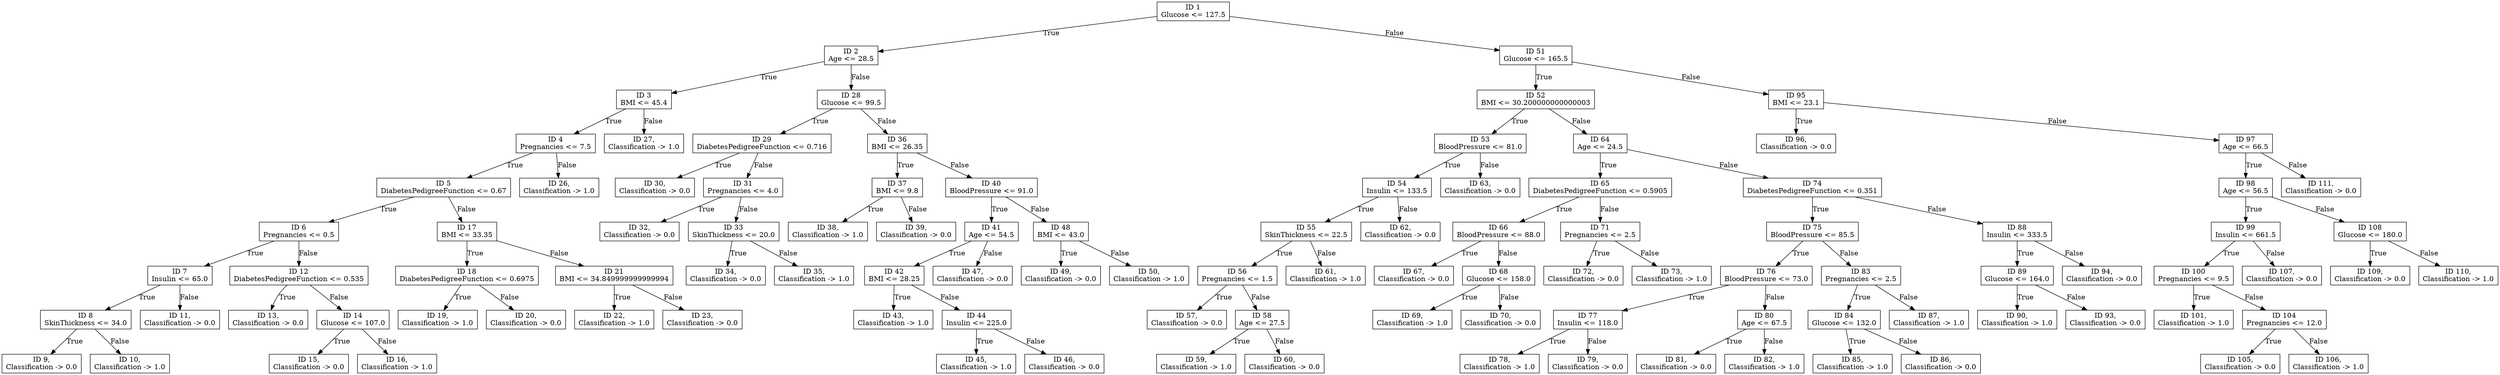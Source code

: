 digraph "Decision Tree" {
	node [shape=rectangle]
	"ID 1
Glucose <= 127.5
" -> "ID 2
Age <= 28.5
" [label=True]
	"ID 1
Glucose <= 127.5
" -> "ID 51
Glucose <= 165.5
" [label=False]
	"ID 2
Age <= 28.5
" -> "ID 3
BMI <= 45.4
" [label=True]
	"ID 2
Age <= 28.5
" -> "ID 28
Glucose <= 99.5
" [label=False]
	"ID 51
Glucose <= 165.5
" -> "ID 52
BMI <= 30.200000000000003
" [label=True]
	"ID 51
Glucose <= 165.5
" -> "ID 95
BMI <= 23.1
" [label=False]
	"ID 3
BMI <= 45.4
" -> "ID 4
Pregnancies <= 7.5
" [label=True]
	"ID 3
BMI <= 45.4
" -> "ID 27,
Classification -> 1.0
" [label=False]
	"ID 28
Glucose <= 99.5
" -> "ID 29
DiabetesPedigreeFunction <= 0.716
" [label=True]
	"ID 28
Glucose <= 99.5
" -> "ID 36
BMI <= 26.35
" [label=False]
	"ID 52
BMI <= 30.200000000000003
" -> "ID 53
BloodPressure <= 81.0
" [label=True]
	"ID 52
BMI <= 30.200000000000003
" -> "ID 64
Age <= 24.5
" [label=False]
	"ID 95
BMI <= 23.1
" -> "ID 96,
Classification -> 0.0
" [label=True]
	"ID 95
BMI <= 23.1
" -> "ID 97
Age <= 66.5
" [label=False]
	"ID 4
Pregnancies <= 7.5
" -> "ID 5
DiabetesPedigreeFunction <= 0.67
" [label=True]
	"ID 4
Pregnancies <= 7.5
" -> "ID 26,
Classification -> 1.0
" [label=False]
	"ID 29
DiabetesPedigreeFunction <= 0.716
" -> "ID 30,
Classification -> 0.0
" [label=True]
	"ID 29
DiabetesPedigreeFunction <= 0.716
" -> "ID 31
Pregnancies <= 4.0
" [label=False]
	"ID 36
BMI <= 26.35
" -> "ID 37
BMI <= 9.8
" [label=True]
	"ID 36
BMI <= 26.35
" -> "ID 40
BloodPressure <= 91.0
" [label=False]
	"ID 53
BloodPressure <= 81.0
" -> "ID 54
Insulin <= 133.5
" [label=True]
	"ID 53
BloodPressure <= 81.0
" -> "ID 63,
Classification -> 0.0
" [label=False]
	"ID 64
Age <= 24.5
" -> "ID 65
DiabetesPedigreeFunction <= 0.5905
" [label=True]
	"ID 64
Age <= 24.5
" -> "ID 74
DiabetesPedigreeFunction <= 0.351
" [label=False]
	"ID 97
Age <= 66.5
" -> "ID 98
Age <= 56.5
" [label=True]
	"ID 97
Age <= 66.5
" -> "ID 111,
Classification -> 0.0
" [label=False]
	"ID 5
DiabetesPedigreeFunction <= 0.67
" -> "ID 6
Pregnancies <= 0.5
" [label=True]
	"ID 5
DiabetesPedigreeFunction <= 0.67
" -> "ID 17
BMI <= 33.35
" [label=False]
	"ID 31
Pregnancies <= 4.0
" -> "ID 32,
Classification -> 0.0
" [label=True]
	"ID 31
Pregnancies <= 4.0
" -> "ID 33
SkinThickness <= 20.0
" [label=False]
	"ID 37
BMI <= 9.8
" -> "ID 38,
Classification -> 1.0
" [label=True]
	"ID 37
BMI <= 9.8
" -> "ID 39,
Classification -> 0.0
" [label=False]
	"ID 40
BloodPressure <= 91.0
" -> "ID 41
Age <= 54.5
" [label=True]
	"ID 40
BloodPressure <= 91.0
" -> "ID 48
BMI <= 43.0
" [label=False]
	"ID 54
Insulin <= 133.5
" -> "ID 55
SkinThickness <= 22.5
" [label=True]
	"ID 54
Insulin <= 133.5
" -> "ID 62,
Classification -> 0.0
" [label=False]
	"ID 65
DiabetesPedigreeFunction <= 0.5905
" -> "ID 66
BloodPressure <= 88.0
" [label=True]
	"ID 65
DiabetesPedigreeFunction <= 0.5905
" -> "ID 71
Pregnancies <= 2.5
" [label=False]
	"ID 74
DiabetesPedigreeFunction <= 0.351
" -> "ID 75
BloodPressure <= 85.5
" [label=True]
	"ID 74
DiabetesPedigreeFunction <= 0.351
" -> "ID 88
Insulin <= 333.5
" [label=False]
	"ID 98
Age <= 56.5
" -> "ID 99
Insulin <= 661.5
" [label=True]
	"ID 98
Age <= 56.5
" -> "ID 108
Glucose <= 180.0
" [label=False]
	"ID 6
Pregnancies <= 0.5
" -> "ID 7
Insulin <= 65.0
" [label=True]
	"ID 6
Pregnancies <= 0.5
" -> "ID 12
DiabetesPedigreeFunction <= 0.535
" [label=False]
	"ID 17
BMI <= 33.35
" -> "ID 18
DiabetesPedigreeFunction <= 0.6975
" [label=True]
	"ID 17
BMI <= 33.35
" -> "ID 21
BMI <= 34.849999999999994
" [label=False]
	"ID 33
SkinThickness <= 20.0
" -> "ID 34,
Classification -> 0.0
" [label=True]
	"ID 33
SkinThickness <= 20.0
" -> "ID 35,
Classification -> 1.0
" [label=False]
	"ID 41
Age <= 54.5
" -> "ID 42
BMI <= 28.25
" [label=True]
	"ID 41
Age <= 54.5
" -> "ID 47,
Classification -> 0.0
" [label=False]
	"ID 48
BMI <= 43.0
" -> "ID 49,
Classification -> 0.0
" [label=True]
	"ID 48
BMI <= 43.0
" -> "ID 50,
Classification -> 1.0
" [label=False]
	"ID 55
SkinThickness <= 22.5
" -> "ID 56
Pregnancies <= 1.5
" [label=True]
	"ID 55
SkinThickness <= 22.5
" -> "ID 61,
Classification -> 1.0
" [label=False]
	"ID 66
BloodPressure <= 88.0
" -> "ID 67,
Classification -> 0.0
" [label=True]
	"ID 66
BloodPressure <= 88.0
" -> "ID 68
Glucose <= 158.0
" [label=False]
	"ID 71
Pregnancies <= 2.5
" -> "ID 72,
Classification -> 0.0
" [label=True]
	"ID 71
Pregnancies <= 2.5
" -> "ID 73,
Classification -> 1.0
" [label=False]
	"ID 75
BloodPressure <= 85.5
" -> "ID 76
BloodPressure <= 73.0
" [label=True]
	"ID 75
BloodPressure <= 85.5
" -> "ID 83
Pregnancies <= 2.5
" [label=False]
	"ID 88
Insulin <= 333.5
" -> "ID 89
Glucose <= 164.0
" [label=True]
	"ID 88
Insulin <= 333.5
" -> "ID 94,
Classification -> 0.0
" [label=False]
	"ID 99
Insulin <= 661.5
" -> "ID 100
Pregnancies <= 9.5
" [label=True]
	"ID 99
Insulin <= 661.5
" -> "ID 107,
Classification -> 0.0
" [label=False]
	"ID 108
Glucose <= 180.0
" -> "ID 109,
Classification -> 0.0
" [label=True]
	"ID 108
Glucose <= 180.0
" -> "ID 110,
Classification -> 1.0
" [label=False]
	"ID 7
Insulin <= 65.0
" -> "ID 8
SkinThickness <= 34.0
" [label=True]
	"ID 7
Insulin <= 65.0
" -> "ID 11,
Classification -> 0.0
" [label=False]
	"ID 12
DiabetesPedigreeFunction <= 0.535
" -> "ID 13,
Classification -> 0.0
" [label=True]
	"ID 12
DiabetesPedigreeFunction <= 0.535
" -> "ID 14
Glucose <= 107.0
" [label=False]
	"ID 18
DiabetesPedigreeFunction <= 0.6975
" -> "ID 19,
Classification -> 1.0
" [label=True]
	"ID 18
DiabetesPedigreeFunction <= 0.6975
" -> "ID 20,
Classification -> 0.0
" [label=False]
	"ID 21
BMI <= 34.849999999999994
" -> "ID 22,
Classification -> 1.0
" [label=True]
	"ID 21
BMI <= 34.849999999999994
" -> "ID 23,
Classification -> 0.0
" [label=False]
	"ID 42
BMI <= 28.25
" -> "ID 43,
Classification -> 1.0
" [label=True]
	"ID 42
BMI <= 28.25
" -> "ID 44
Insulin <= 225.0
" [label=False]
	"ID 56
Pregnancies <= 1.5
" -> "ID 57,
Classification -> 0.0
" [label=True]
	"ID 56
Pregnancies <= 1.5
" -> "ID 58
Age <= 27.5
" [label=False]
	"ID 68
Glucose <= 158.0
" -> "ID 69,
Classification -> 1.0
" [label=True]
	"ID 68
Glucose <= 158.0
" -> "ID 70,
Classification -> 0.0
" [label=False]
	"ID 76
BloodPressure <= 73.0
" -> "ID 77
Insulin <= 118.0
" [label=True]
	"ID 76
BloodPressure <= 73.0
" -> "ID 80
Age <= 67.5
" [label=False]
	"ID 83
Pregnancies <= 2.5
" -> "ID 84
Glucose <= 132.0
" [label=True]
	"ID 83
Pregnancies <= 2.5
" -> "ID 87,
Classification -> 1.0
" [label=False]
	"ID 89
Glucose <= 164.0
" -> "ID 90,
Classification -> 1.0
" [label=True]
	"ID 89
Glucose <= 164.0
" -> "ID 93,
Classification -> 0.0
" [label=False]
	"ID 100
Pregnancies <= 9.5
" -> "ID 101,
Classification -> 1.0
" [label=True]
	"ID 100
Pregnancies <= 9.5
" -> "ID 104
Pregnancies <= 12.0
" [label=False]
	"ID 8
SkinThickness <= 34.0
" -> "ID 9,
Classification -> 0.0
" [label=True]
	"ID 8
SkinThickness <= 34.0
" -> "ID 10,
Classification -> 1.0
" [label=False]
	"ID 14
Glucose <= 107.0
" -> "ID 15,
Classification -> 0.0
" [label=True]
	"ID 14
Glucose <= 107.0
" -> "ID 16,
Classification -> 1.0
" [label=False]
	"ID 44
Insulin <= 225.0
" -> "ID 45,
Classification -> 1.0
" [label=True]
	"ID 44
Insulin <= 225.0
" -> "ID 46,
Classification -> 0.0
" [label=False]
	"ID 58
Age <= 27.5
" -> "ID 59,
Classification -> 1.0
" [label=True]
	"ID 58
Age <= 27.5
" -> "ID 60,
Classification -> 0.0
" [label=False]
	"ID 77
Insulin <= 118.0
" -> "ID 78,
Classification -> 1.0
" [label=True]
	"ID 77
Insulin <= 118.0
" -> "ID 79,
Classification -> 0.0
" [label=False]
	"ID 80
Age <= 67.5
" -> "ID 81,
Classification -> 0.0
" [label=True]
	"ID 80
Age <= 67.5
" -> "ID 82,
Classification -> 1.0
" [label=False]
	"ID 84
Glucose <= 132.0
" -> "ID 85,
Classification -> 1.0
" [label=True]
	"ID 84
Glucose <= 132.0
" -> "ID 86,
Classification -> 0.0
" [label=False]
	"ID 104
Pregnancies <= 12.0
" -> "ID 105,
Classification -> 0.0
" [label=True]
	"ID 104
Pregnancies <= 12.0
" -> "ID 106,
Classification -> 1.0
" [label=False]
}
